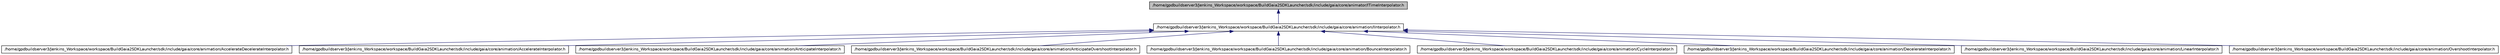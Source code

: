 digraph G
{
  edge [fontname="Helvetica",fontsize="10",labelfontname="Helvetica",labelfontsize="10"];
  node [fontname="Helvetica",fontsize="10",shape=record];
  Node1 [label="/home/gpdbuildserver3/Jenkins_Workspace/workspace/BuildGaia2SDKLauncher/sdk/include/gaia/core/animator/ITimeInterpolator.h",height=0.2,width=0.4,color="black", fillcolor="grey75", style="filled" fontcolor="black"];
  Node1 -> Node2 [dir=back,color="midnightblue",fontsize="10",style="solid",fontname="Helvetica"];
  Node2 [label="/home/gpdbuildserver3/Jenkins_Workspace/workspace/BuildGaia2SDKLauncher/sdk/include/gaia/core/animation/IInterpolator.h",height=0.2,width=0.4,color="black", fillcolor="white", style="filled",URL="$da/d25/_i_interpolator_8h.html"];
  Node2 -> Node3 [dir=back,color="midnightblue",fontsize="10",style="solid",fontname="Helvetica"];
  Node3 [label="/home/gpdbuildserver3/Jenkins_Workspace/workspace/BuildGaia2SDKLauncher/sdk/include/gaia/core/animation/AccelerateDecelerateInterpolator.h",height=0.2,width=0.4,color="black", fillcolor="white", style="filled",URL="$de/d4b/_accelerate_decelerate_interpolator_8h.html"];
  Node2 -> Node4 [dir=back,color="midnightblue",fontsize="10",style="solid",fontname="Helvetica"];
  Node4 [label="/home/gpdbuildserver3/Jenkins_Workspace/workspace/BuildGaia2SDKLauncher/sdk/include/gaia/core/animation/AccelerateInterpolator.h",height=0.2,width=0.4,color="black", fillcolor="white", style="filled",URL="$d1/dc6/_accelerate_interpolator_8h.html"];
  Node2 -> Node5 [dir=back,color="midnightblue",fontsize="10",style="solid",fontname="Helvetica"];
  Node5 [label="/home/gpdbuildserver3/Jenkins_Workspace/workspace/BuildGaia2SDKLauncher/sdk/include/gaia/core/animation/AnticipateInterpolator.h",height=0.2,width=0.4,color="black", fillcolor="white", style="filled",URL="$d4/dd8/_anticipate_interpolator_8h.html"];
  Node2 -> Node6 [dir=back,color="midnightblue",fontsize="10",style="solid",fontname="Helvetica"];
  Node6 [label="/home/gpdbuildserver3/Jenkins_Workspace/workspace/BuildGaia2SDKLauncher/sdk/include/gaia/core/animation/AnticipateOvershootInterpolator.h",height=0.2,width=0.4,color="black", fillcolor="white", style="filled",URL="$d6/d1d/_anticipate_overshoot_interpolator_8h.html"];
  Node2 -> Node7 [dir=back,color="midnightblue",fontsize="10",style="solid",fontname="Helvetica"];
  Node7 [label="/home/gpdbuildserver3/Jenkins_Workspace/workspace/BuildGaia2SDKLauncher/sdk/include/gaia/core/animation/BounceInterpolator.h",height=0.2,width=0.4,color="black", fillcolor="white", style="filled",URL="$d1/de0/_bounce_interpolator_8h.html"];
  Node2 -> Node8 [dir=back,color="midnightblue",fontsize="10",style="solid",fontname="Helvetica"];
  Node8 [label="/home/gpdbuildserver3/Jenkins_Workspace/workspace/BuildGaia2SDKLauncher/sdk/include/gaia/core/animation/CycleInterpolator.h",height=0.2,width=0.4,color="black", fillcolor="white", style="filled",URL="$d7/d52/_cycle_interpolator_8h.html"];
  Node2 -> Node9 [dir=back,color="midnightblue",fontsize="10",style="solid",fontname="Helvetica"];
  Node9 [label="/home/gpdbuildserver3/Jenkins_Workspace/workspace/BuildGaia2SDKLauncher/sdk/include/gaia/core/animation/DecelerateInterpolator.h",height=0.2,width=0.4,color="black", fillcolor="white", style="filled",URL="$dd/dea/_decelerate_interpolator_8h.html"];
  Node2 -> Node10 [dir=back,color="midnightblue",fontsize="10",style="solid",fontname="Helvetica"];
  Node10 [label="/home/gpdbuildserver3/Jenkins_Workspace/workspace/BuildGaia2SDKLauncher/sdk/include/gaia/core/animation/LinearInterpolator.h",height=0.2,width=0.4,color="black", fillcolor="white", style="filled",URL="$db/d64/_linear_interpolator_8h.html"];
  Node2 -> Node11 [dir=back,color="midnightblue",fontsize="10",style="solid",fontname="Helvetica"];
  Node11 [label="/home/gpdbuildserver3/Jenkins_Workspace/workspace/BuildGaia2SDKLauncher/sdk/include/gaia/core/animation/OvershootInterpolator.h",height=0.2,width=0.4,color="black", fillcolor="white", style="filled",URL="$d9/d7b/_overshoot_interpolator_8h.html"];
}
